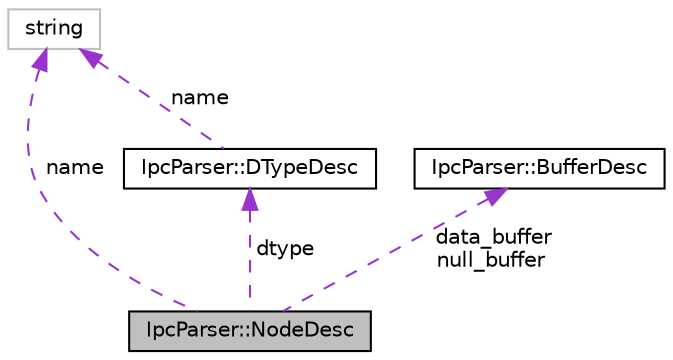 digraph "IpcParser::NodeDesc"
{
  edge [fontname="Helvetica",fontsize="10",labelfontname="Helvetica",labelfontsize="10"];
  node [fontname="Helvetica",fontsize="10",shape=record];
  Node1 [label="IpcParser::NodeDesc",height=0.2,width=0.4,color="black", fillcolor="grey75", style="filled", fontcolor="black"];
  Node2 -> Node1 [dir="back",color="darkorchid3",fontsize="10",style="dashed",label=" dtype" ,fontname="Helvetica"];
  Node2 [label="IpcParser::DTypeDesc",height=0.2,width=0.4,color="black", fillcolor="white", style="filled",URL="$structIpcParser_1_1DTypeDesc.html"];
  Node3 -> Node2 [dir="back",color="darkorchid3",fontsize="10",style="dashed",label=" name" ,fontname="Helvetica"];
  Node3 [label="string",height=0.2,width=0.4,color="grey75", fillcolor="white", style="filled"];
  Node3 -> Node1 [dir="back",color="darkorchid3",fontsize="10",style="dashed",label=" name" ,fontname="Helvetica"];
  Node4 -> Node1 [dir="back",color="darkorchid3",fontsize="10",style="dashed",label=" data_buffer\nnull_buffer" ,fontname="Helvetica"];
  Node4 [label="IpcParser::BufferDesc",height=0.2,width=0.4,color="black", fillcolor="white", style="filled",URL="$structIpcParser_1_1BufferDesc.html"];
}
